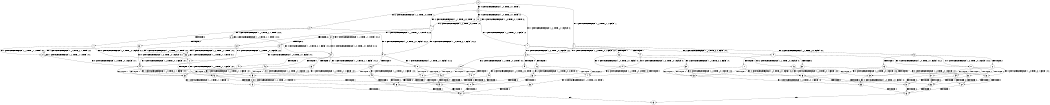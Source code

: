 digraph BCG {
size = "7, 10.5";
center = TRUE;
node [shape = circle];
0 [peripheries = 2];
0 -> 1 [label = "EX !1 !ATOMIC_EXCH_BRANCH (1, +1, TRUE, +1, 1, FALSE) !::"];
0 -> 2 [label = "EX !2 !ATOMIC_EXCH_BRANCH (1, +1, TRUE, +0, 2, TRUE) !::"];
0 -> 3 [label = "EX !0 !ATOMIC_EXCH_BRANCH (1, +0, TRUE, +0, 1, TRUE) !::"];
1 -> 4 [label = "TERMINATE !1"];
1 -> 5 [label = "EX !2 !ATOMIC_EXCH_BRANCH (1, +1, TRUE, +0, 2, FALSE) !:0:1:"];
1 -> 6 [label = "EX !0 !ATOMIC_EXCH_BRANCH (1, +0, TRUE, +0, 1, FALSE) !:0:1:"];
2 -> 7 [label = "TERMINATE !2"];
2 -> 8 [label = "EX !1 !ATOMIC_EXCH_BRANCH (1, +1, TRUE, +1, 1, TRUE) !:0:1:2:"];
2 -> 9 [label = "EX !0 !ATOMIC_EXCH_BRANCH (1, +0, TRUE, +0, 1, FALSE) !:0:1:2:"];
3 -> 10 [label = "EX !1 !ATOMIC_EXCH_BRANCH (1, +1, TRUE, +1, 1, FALSE) !:0:"];
3 -> 11 [label = "EX !2 !ATOMIC_EXCH_BRANCH (1, +1, TRUE, +0, 2, TRUE) !:0:"];
3 -> 12 [label = "EX !0 !ATOMIC_EXCH_BRANCH (1, +0, TRUE, +0, 1, TRUE) !:0:"];
4 -> 13 [label = "EX !2 !ATOMIC_EXCH_BRANCH (1, +1, TRUE, +0, 2, FALSE) !:0:"];
4 -> 14 [label = "EX !0 !ATOMIC_EXCH_BRANCH (1, +0, TRUE, +0, 1, FALSE) !:0:"];
5 -> 15 [label = "TERMINATE !1"];
5 -> 16 [label = "TERMINATE !2"];
5 -> 17 [label = "EX !0 !ATOMIC_EXCH_BRANCH (1, +0, TRUE, +0, 1, FALSE) !:0:1:2:"];
6 -> 18 [label = "TERMINATE !1"];
6 -> 19 [label = "TERMINATE !0"];
6 -> 20 [label = "EX !2 !ATOMIC_EXCH_BRANCH (1, +1, TRUE, +0, 2, TRUE) !:0:1:"];
7 -> 21 [label = "EX !1 !ATOMIC_EXCH_BRANCH (1, +1, TRUE, +1, 1, TRUE) !:0:1:"];
7 -> 22 [label = "EX !0 !ATOMIC_EXCH_BRANCH (1, +0, TRUE, +0, 1, FALSE) !:0:1:"];
8 -> 23 [label = "TERMINATE !2"];
8 -> 24 [label = "EX !0 !ATOMIC_EXCH_BRANCH (1, +0, TRUE, +0, 1, FALSE) !:0:1:2:"];
8 -> 8 [label = "EX !1 !ATOMIC_EXCH_BRANCH (1, +1, TRUE, +1, 1, TRUE) !:0:1:2:"];
9 -> 25 [label = "TERMINATE !2"];
9 -> 26 [label = "TERMINATE !0"];
9 -> 27 [label = "EX !1 !ATOMIC_EXCH_BRANCH (1, +1, TRUE, +1, 1, FALSE) !:0:1:2:"];
10 -> 28 [label = "TERMINATE !1"];
10 -> 29 [label = "EX !2 !ATOMIC_EXCH_BRANCH (1, +1, TRUE, +0, 2, FALSE) !:0:1:"];
10 -> 6 [label = "EX !0 !ATOMIC_EXCH_BRANCH (1, +0, TRUE, +0, 1, FALSE) !:0:1:"];
11 -> 30 [label = "TERMINATE !2"];
11 -> 31 [label = "EX !1 !ATOMIC_EXCH_BRANCH (1, +1, TRUE, +1, 1, TRUE) !:0:1:2:"];
11 -> 9 [label = "EX !0 !ATOMIC_EXCH_BRANCH (1, +0, TRUE, +0, 1, FALSE) !:0:1:2:"];
12 -> 10 [label = "EX !1 !ATOMIC_EXCH_BRANCH (1, +1, TRUE, +1, 1, FALSE) !:0:"];
12 -> 11 [label = "EX !2 !ATOMIC_EXCH_BRANCH (1, +1, TRUE, +0, 2, TRUE) !:0:"];
12 -> 12 [label = "EX !0 !ATOMIC_EXCH_BRANCH (1, +0, TRUE, +0, 1, TRUE) !:0:"];
13 -> 32 [label = "TERMINATE !2"];
13 -> 33 [label = "EX !0 !ATOMIC_EXCH_BRANCH (1, +0, TRUE, +0, 1, FALSE) !:0:2:"];
14 -> 34 [label = "TERMINATE !0"];
14 -> 35 [label = "EX !2 !ATOMIC_EXCH_BRANCH (1, +1, TRUE, +0, 2, TRUE) !:0:"];
15 -> 32 [label = "TERMINATE !2"];
15 -> 33 [label = "EX !0 !ATOMIC_EXCH_BRANCH (1, +0, TRUE, +0, 1, FALSE) !:0:2:"];
16 -> 32 [label = "TERMINATE !1"];
16 -> 36 [label = "EX !0 !ATOMIC_EXCH_BRANCH (1, +0, TRUE, +0, 1, FALSE) !:0:1:"];
17 -> 37 [label = "TERMINATE !1"];
17 -> 38 [label = "TERMINATE !2"];
17 -> 39 [label = "TERMINATE !0"];
18 -> 34 [label = "TERMINATE !0"];
18 -> 35 [label = "EX !2 !ATOMIC_EXCH_BRANCH (1, +1, TRUE, +0, 2, TRUE) !:0:"];
19 -> 34 [label = "TERMINATE !1"];
19 -> 40 [label = "EX !2 !ATOMIC_EXCH_BRANCH (1, +1, TRUE, +0, 2, TRUE) !:1:"];
20 -> 41 [label = "TERMINATE !1"];
20 -> 42 [label = "TERMINATE !2"];
20 -> 43 [label = "TERMINATE !0"];
21 -> 44 [label = "EX !0 !ATOMIC_EXCH_BRANCH (1, +0, TRUE, +0, 1, FALSE) !:0:1:"];
21 -> 21 [label = "EX !1 !ATOMIC_EXCH_BRANCH (1, +1, TRUE, +1, 1, TRUE) !:0:1:"];
22 -> 45 [label = "TERMINATE !0"];
22 -> 46 [label = "EX !1 !ATOMIC_EXCH_BRANCH (1, +1, TRUE, +1, 1, FALSE) !:0:1:"];
23 -> 44 [label = "EX !0 !ATOMIC_EXCH_BRANCH (1, +0, TRUE, +0, 1, FALSE) !:0:1:"];
23 -> 21 [label = "EX !1 !ATOMIC_EXCH_BRANCH (1, +1, TRUE, +1, 1, TRUE) !:0:1:"];
24 -> 47 [label = "TERMINATE !2"];
24 -> 48 [label = "TERMINATE !0"];
24 -> 27 [label = "EX !1 !ATOMIC_EXCH_BRANCH (1, +1, TRUE, +1, 1, FALSE) !:0:1:2:"];
25 -> 45 [label = "TERMINATE !0"];
25 -> 46 [label = "EX !1 !ATOMIC_EXCH_BRANCH (1, +1, TRUE, +1, 1, FALSE) !:0:1:"];
26 -> 45 [label = "TERMINATE !2"];
26 -> 49 [label = "EX !1 !ATOMIC_EXCH_BRANCH (1, +1, TRUE, +1, 1, FALSE) !:1:2:"];
27 -> 41 [label = "TERMINATE !1"];
27 -> 42 [label = "TERMINATE !2"];
27 -> 43 [label = "TERMINATE !0"];
28 -> 50 [label = "EX !2 !ATOMIC_EXCH_BRANCH (1, +1, TRUE, +0, 2, FALSE) !:0:"];
28 -> 14 [label = "EX !0 !ATOMIC_EXCH_BRANCH (1, +0, TRUE, +0, 1, FALSE) !:0:"];
29 -> 51 [label = "TERMINATE !1"];
29 -> 52 [label = "TERMINATE !2"];
29 -> 17 [label = "EX !0 !ATOMIC_EXCH_BRANCH (1, +0, TRUE, +0, 1, FALSE) !:0:1:2:"];
30 -> 53 [label = "EX !1 !ATOMIC_EXCH_BRANCH (1, +1, TRUE, +1, 1, TRUE) !:0:1:"];
30 -> 22 [label = "EX !0 !ATOMIC_EXCH_BRANCH (1, +0, TRUE, +0, 1, FALSE) !:0:1:"];
31 -> 54 [label = "TERMINATE !2"];
31 -> 31 [label = "EX !1 !ATOMIC_EXCH_BRANCH (1, +1, TRUE, +1, 1, TRUE) !:0:1:2:"];
31 -> 24 [label = "EX !0 !ATOMIC_EXCH_BRANCH (1, +0, TRUE, +0, 1, FALSE) !:0:1:2:"];
32 -> 55 [label = "EX !0 !ATOMIC_EXCH_BRANCH (1, +0, TRUE, +0, 1, FALSE) !:0:"];
33 -> 56 [label = "TERMINATE !2"];
33 -> 57 [label = "TERMINATE !0"];
34 -> 58 [label = "EX !2 !ATOMIC_EXCH_BRANCH (1, +1, TRUE, +0, 2, TRUE) !::"];
35 -> 59 [label = "TERMINATE !2"];
35 -> 60 [label = "TERMINATE !0"];
36 -> 56 [label = "TERMINATE !1"];
36 -> 61 [label = "TERMINATE !0"];
37 -> 56 [label = "TERMINATE !2"];
37 -> 57 [label = "TERMINATE !0"];
38 -> 56 [label = "TERMINATE !1"];
38 -> 61 [label = "TERMINATE !0"];
39 -> 57 [label = "TERMINATE !1"];
39 -> 61 [label = "TERMINATE !2"];
40 -> 60 [label = "TERMINATE !1"];
40 -> 62 [label = "TERMINATE !2"];
41 -> 59 [label = "TERMINATE !2"];
41 -> 60 [label = "TERMINATE !0"];
42 -> 59 [label = "TERMINATE !1"];
42 -> 62 [label = "TERMINATE !0"];
43 -> 60 [label = "TERMINATE !1"];
43 -> 62 [label = "TERMINATE !2"];
44 -> 63 [label = "TERMINATE !0"];
44 -> 46 [label = "EX !1 !ATOMIC_EXCH_BRANCH (1, +1, TRUE, +1, 1, FALSE) !:0:1:"];
45 -> 64 [label = "EX !1 !ATOMIC_EXCH_BRANCH (1, +1, TRUE, +1, 1, FALSE) !:1:"];
46 -> 59 [label = "TERMINATE !1"];
46 -> 62 [label = "TERMINATE !0"];
47 -> 63 [label = "TERMINATE !0"];
47 -> 46 [label = "EX !1 !ATOMIC_EXCH_BRANCH (1, +1, TRUE, +1, 1, FALSE) !:0:1:"];
48 -> 63 [label = "TERMINATE !2"];
48 -> 49 [label = "EX !1 !ATOMIC_EXCH_BRANCH (1, +1, TRUE, +1, 1, FALSE) !:1:2:"];
49 -> 60 [label = "TERMINATE !1"];
49 -> 62 [label = "TERMINATE !2"];
50 -> 65 [label = "TERMINATE !2"];
50 -> 33 [label = "EX !0 !ATOMIC_EXCH_BRANCH (1, +0, TRUE, +0, 1, FALSE) !:0:2:"];
51 -> 65 [label = "TERMINATE !2"];
51 -> 33 [label = "EX !0 !ATOMIC_EXCH_BRANCH (1, +0, TRUE, +0, 1, FALSE) !:0:2:"];
52 -> 65 [label = "TERMINATE !1"];
52 -> 36 [label = "EX !0 !ATOMIC_EXCH_BRANCH (1, +0, TRUE, +0, 1, FALSE) !:0:1:"];
53 -> 53 [label = "EX !1 !ATOMIC_EXCH_BRANCH (1, +1, TRUE, +1, 1, TRUE) !:0:1:"];
53 -> 44 [label = "EX !0 !ATOMIC_EXCH_BRANCH (1, +0, TRUE, +0, 1, FALSE) !:0:1:"];
54 -> 53 [label = "EX !1 !ATOMIC_EXCH_BRANCH (1, +1, TRUE, +1, 1, TRUE) !:0:1:"];
54 -> 44 [label = "EX !0 !ATOMIC_EXCH_BRANCH (1, +0, TRUE, +0, 1, FALSE) !:0:1:"];
55 -> 66 [label = "TERMINATE !0"];
56 -> 66 [label = "TERMINATE !0"];
57 -> 66 [label = "TERMINATE !2"];
58 -> 67 [label = "TERMINATE !2"];
59 -> 67 [label = "TERMINATE !0"];
60 -> 67 [label = "TERMINATE !2"];
61 -> 66 [label = "TERMINATE !1"];
62 -> 67 [label = "TERMINATE !1"];
63 -> 64 [label = "EX !1 !ATOMIC_EXCH_BRANCH (1, +1, TRUE, +1, 1, FALSE) !:1:"];
64 -> 67 [label = "TERMINATE !1"];
65 -> 55 [label = "EX !0 !ATOMIC_EXCH_BRANCH (1, +0, TRUE, +0, 1, FALSE) !:0:"];
66 -> 68 [label = "exit"];
67 -> 68 [label = "exit"];
}
